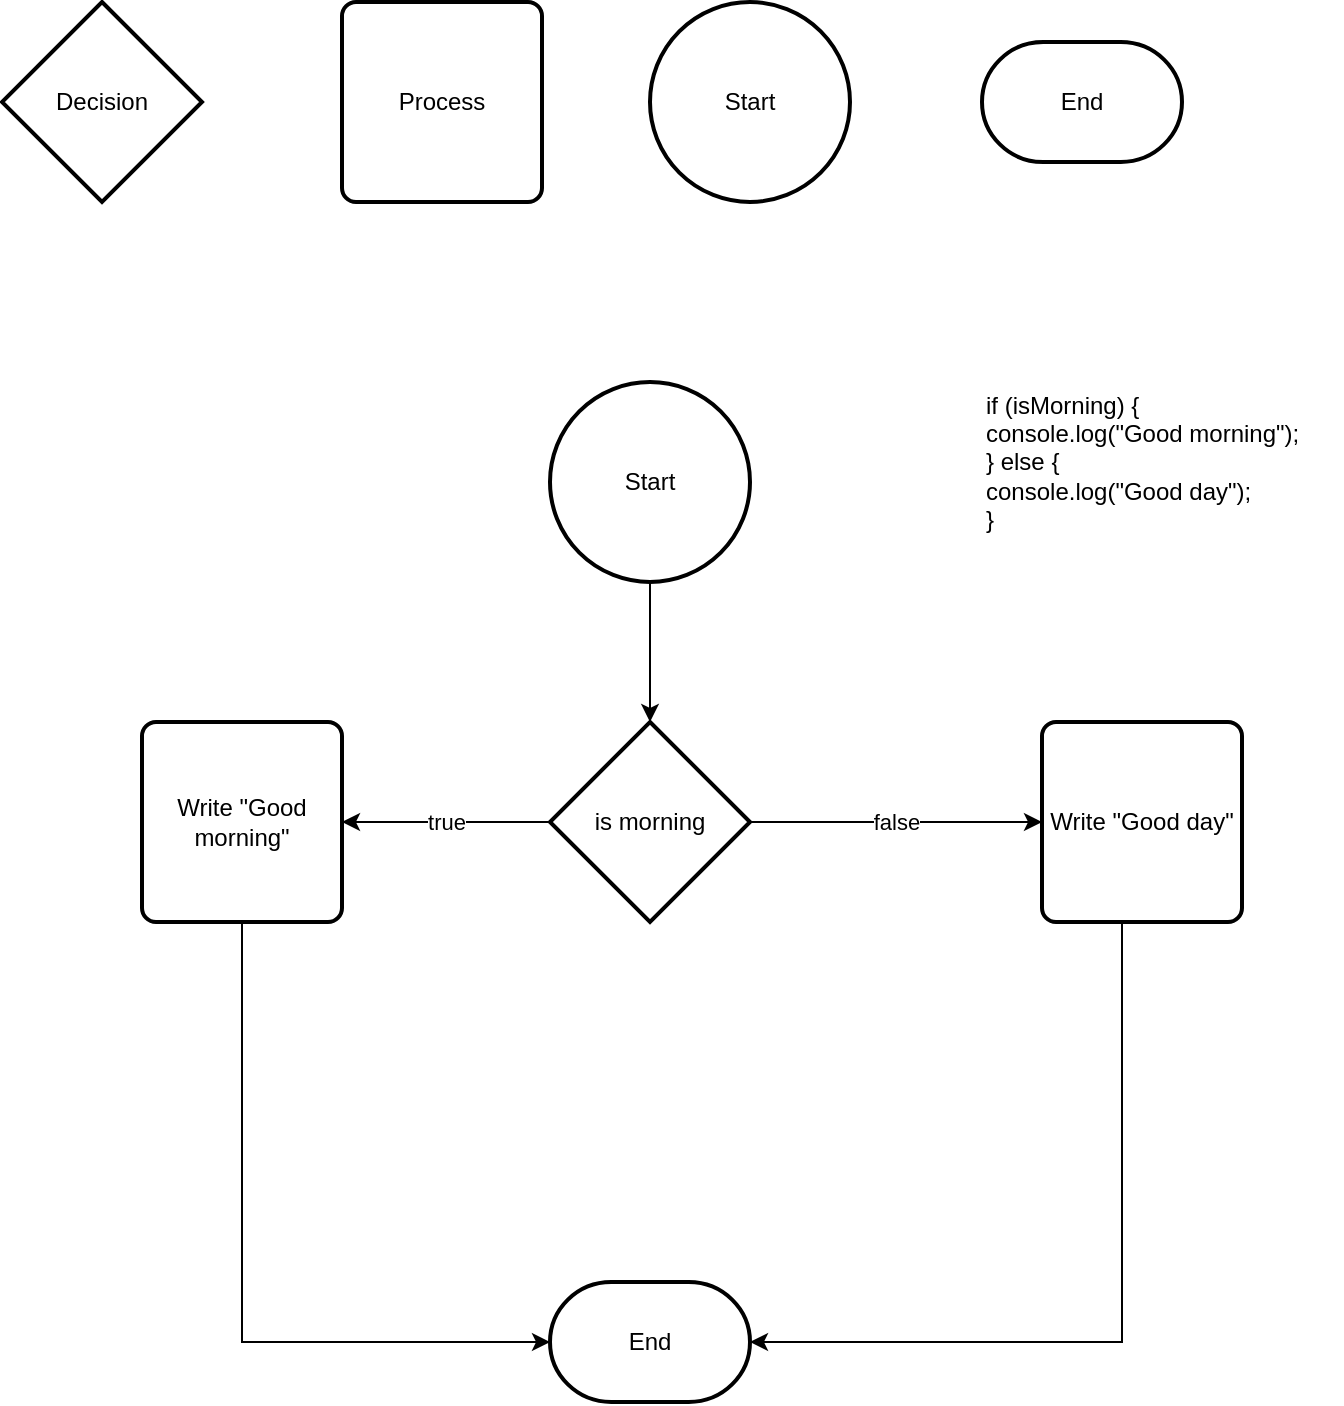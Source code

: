<mxfile version="14.9.0" type="github" pages="4"><diagram id="Y5a2vj_OQzmGsMsnUOmU" name="Say hello"><mxGraphModel dx="1422" dy="781" grid="1" gridSize="10" guides="1" tooltips="1" connect="1" arrows="1" fold="1" page="1" pageScale="1" pageWidth="827" pageHeight="1169" math="0" shadow="0"><root><mxCell id="0"/><mxCell id="1" parent="0"/><mxCell id="wNUS6FdOR8mtn1y2jUmh-1" value="Decision" style="strokeWidth=2;html=1;shape=mxgraph.flowchart.decision;whiteSpace=wrap;" vertex="1" parent="1"><mxGeometry x="40" y="40" width="100" height="100" as="geometry"/></mxCell><mxCell id="wNUS6FdOR8mtn1y2jUmh-2" value="Process" style="rounded=1;whiteSpace=wrap;html=1;absoluteArcSize=1;arcSize=14;strokeWidth=2;" vertex="1" parent="1"><mxGeometry x="210" y="40" width="100" height="100" as="geometry"/></mxCell><mxCell id="wNUS6FdOR8mtn1y2jUmh-4" value="Start" style="strokeWidth=2;html=1;shape=mxgraph.flowchart.start_2;whiteSpace=wrap;" vertex="1" parent="1"><mxGeometry x="364" y="40" width="100" height="100" as="geometry"/></mxCell><mxCell id="wNUS6FdOR8mtn1y2jUmh-5" value="End" style="strokeWidth=2;html=1;shape=mxgraph.flowchart.terminator;whiteSpace=wrap;" vertex="1" parent="1"><mxGeometry x="530" y="60" width="100" height="60" as="geometry"/></mxCell><mxCell id="wNUS6FdOR8mtn1y2jUmh-8" style="edgeStyle=orthogonalEdgeStyle;rounded=0;orthogonalLoop=1;jettySize=auto;html=1;" edge="1" parent="1" source="wNUS6FdOR8mtn1y2jUmh-6" target="wNUS6FdOR8mtn1y2jUmh-7"><mxGeometry relative="1" as="geometry"/></mxCell><mxCell id="wNUS6FdOR8mtn1y2jUmh-6" value="Start" style="strokeWidth=2;html=1;shape=mxgraph.flowchart.start_2;whiteSpace=wrap;" vertex="1" parent="1"><mxGeometry x="314" y="230" width="100" height="100" as="geometry"/></mxCell><mxCell id="wNUS6FdOR8mtn1y2jUmh-10" value="true" style="edgeStyle=orthogonalEdgeStyle;rounded=0;orthogonalLoop=1;jettySize=auto;html=1;entryX=1;entryY=0.5;entryDx=0;entryDy=0;" edge="1" parent="1" source="wNUS6FdOR8mtn1y2jUmh-7" target="wNUS6FdOR8mtn1y2jUmh-9"><mxGeometry relative="1" as="geometry"/></mxCell><mxCell id="wNUS6FdOR8mtn1y2jUmh-13" value="&lt;div&gt;false&lt;/div&gt;" style="edgeStyle=orthogonalEdgeStyle;rounded=0;orthogonalLoop=1;jettySize=auto;html=1;" edge="1" parent="1" source="wNUS6FdOR8mtn1y2jUmh-7" target="wNUS6FdOR8mtn1y2jUmh-12"><mxGeometry relative="1" as="geometry"/></mxCell><mxCell id="wNUS6FdOR8mtn1y2jUmh-7" value="is morning" style="strokeWidth=2;html=1;shape=mxgraph.flowchart.decision;whiteSpace=wrap;" vertex="1" parent="1"><mxGeometry x="314" y="400" width="100" height="100" as="geometry"/></mxCell><mxCell id="wNUS6FdOR8mtn1y2jUmh-15" style="edgeStyle=orthogonalEdgeStyle;rounded=0;orthogonalLoop=1;jettySize=auto;html=1;entryX=0;entryY=0.5;entryDx=0;entryDy=0;entryPerimeter=0;" edge="1" parent="1" source="wNUS6FdOR8mtn1y2jUmh-9" target="wNUS6FdOR8mtn1y2jUmh-14"><mxGeometry relative="1" as="geometry"><Array as="points"><mxPoint x="160" y="710"/></Array></mxGeometry></mxCell><mxCell id="wNUS6FdOR8mtn1y2jUmh-9" value="Write &quot;Good morning&quot;" style="rounded=1;whiteSpace=wrap;html=1;absoluteArcSize=1;arcSize=14;strokeWidth=2;" vertex="1" parent="1"><mxGeometry x="110" y="400" width="100" height="100" as="geometry"/></mxCell><mxCell id="wNUS6FdOR8mtn1y2jUmh-16" style="edgeStyle=orthogonalEdgeStyle;rounded=0;orthogonalLoop=1;jettySize=auto;html=1;entryX=1;entryY=0.5;entryDx=0;entryDy=0;entryPerimeter=0;" edge="1" parent="1" source="wNUS6FdOR8mtn1y2jUmh-12" target="wNUS6FdOR8mtn1y2jUmh-14"><mxGeometry relative="1" as="geometry"><Array as="points"><mxPoint x="600" y="710"/></Array></mxGeometry></mxCell><mxCell id="wNUS6FdOR8mtn1y2jUmh-12" value="Write &quot;Good day&quot;" style="rounded=1;whiteSpace=wrap;html=1;absoluteArcSize=1;arcSize=14;strokeWidth=2;" vertex="1" parent="1"><mxGeometry x="560" y="400" width="100" height="100" as="geometry"/></mxCell><mxCell id="wNUS6FdOR8mtn1y2jUmh-14" value="End" style="strokeWidth=2;html=1;shape=mxgraph.flowchart.terminator;whiteSpace=wrap;" vertex="1" parent="1"><mxGeometry x="314" y="680" width="100" height="60" as="geometry"/></mxCell><mxCell id="ftzjLBgZNZGpAym3wlFw-1" value="&lt;div&gt;if (isMorning) {&lt;/div&gt;&lt;div&gt;console.log(&quot;Good morning&quot;);&lt;/div&gt;&lt;div&gt;} else {&lt;/div&gt;&lt;div&gt;console.log(&quot;Good day&quot;);&lt;/div&gt;&lt;div&gt;}&lt;br&gt;&lt;/div&gt;" style="text;html=1;align=left;verticalAlign=middle;resizable=0;points=[];autosize=1;strokeColor=none;" vertex="1" parent="1"><mxGeometry x="530" y="230" width="180" height="80" as="geometry"/></mxCell></root></mxGraphModel></diagram><diagram name="Buy bread" id="WavWvkCAXRa1i_9AfO5F"><mxGraphModel dx="1422" dy="781" grid="1" gridSize="10" guides="1" tooltips="1" connect="1" arrows="1" fold="1" page="1" pageScale="1" pageWidth="827" pageHeight="1169" math="0" shadow="0"><root><mxCell id="6FgMODrh_we2EhlMn0q0-0"/><mxCell id="6FgMODrh_we2EhlMn0q0-1" parent="6FgMODrh_we2EhlMn0q0-0"/><mxCell id="msH5zjxl-tBevuuSO7mj-2" value="true" style="edgeStyle=orthogonalEdgeStyle;rounded=0;orthogonalLoop=1;jettySize=auto;html=1;" edge="1" parent="6FgMODrh_we2EhlMn0q0-1" source="6FgMODrh_we2EhlMn0q0-2" target="msH5zjxl-tBevuuSO7mj-1"><mxGeometry relative="1" as="geometry"/></mxCell><mxCell id="msH5zjxl-tBevuuSO7mj-3" value="false" style="edgeStyle=orthogonalEdgeStyle;rounded=0;orthogonalLoop=1;jettySize=auto;html=1;entryX=0;entryY=0.5;entryDx=0;entryDy=0;entryPerimeter=0;" edge="1" parent="6FgMODrh_we2EhlMn0q0-1" source="6FgMODrh_we2EhlMn0q0-2" target="6FgMODrh_we2EhlMn0q0-5"><mxGeometry relative="1" as="geometry"/></mxCell><mxCell id="6FgMODrh_we2EhlMn0q0-2" value="Shop has bread" style="strokeWidth=2;html=1;shape=mxgraph.flowchart.decision;whiteSpace=wrap;" vertex="1" parent="6FgMODrh_we2EhlMn0q0-1"><mxGeometry x="330" y="380" width="100" height="100" as="geometry"/></mxCell><mxCell id="6FgMODrh_we2EhlMn0q0-3" value="Process" style="rounded=1;whiteSpace=wrap;html=1;absoluteArcSize=1;arcSize=14;strokeWidth=2;" vertex="1" parent="6FgMODrh_we2EhlMn0q0-1"><mxGeometry x="210" y="40" width="100" height="100" as="geometry"/></mxCell><mxCell id="6FgMODrh_we2EhlMn0q0-4" value="Start" style="strokeWidth=2;html=1;shape=mxgraph.flowchart.start_2;whiteSpace=wrap;" vertex="1" parent="6FgMODrh_we2EhlMn0q0-1"><mxGeometry x="364" y="40" width="100" height="100" as="geometry"/></mxCell><mxCell id="6FgMODrh_we2EhlMn0q0-5" value="End" style="strokeWidth=2;html=1;shape=mxgraph.flowchart.terminator;whiteSpace=wrap;" vertex="1" parent="6FgMODrh_we2EhlMn0q0-1"><mxGeometry x="590" y="400" width="100" height="60" as="geometry"/></mxCell><mxCell id="6FgMODrh_we2EhlMn0q0-17" style="edgeStyle=orthogonalEdgeStyle;rounded=0;orthogonalLoop=1;jettySize=auto;html=1;" edge="1" parent="6FgMODrh_we2EhlMn0q0-1" source="6FgMODrh_we2EhlMn0q0-16" target="6FgMODrh_we2EhlMn0q0-2"><mxGeometry relative="1" as="geometry"/></mxCell><mxCell id="6FgMODrh_we2EhlMn0q0-16" value="Start" style="strokeWidth=2;html=1;shape=mxgraph.flowchart.start_2;whiteSpace=wrap;" vertex="1" parent="6FgMODrh_we2EhlMn0q0-1"><mxGeometry x="330" y="200" width="100" height="100" as="geometry"/></mxCell><mxCell id="msH5zjxl-tBevuuSO7mj-0" value="Decision" style="strokeWidth=2;html=1;shape=mxgraph.flowchart.decision;whiteSpace=wrap;" vertex="1" parent="6FgMODrh_we2EhlMn0q0-1"><mxGeometry x="40" y="40" width="100" height="100" as="geometry"/></mxCell><mxCell id="msH5zjxl-tBevuuSO7mj-4" style="edgeStyle=orthogonalEdgeStyle;rounded=0;orthogonalLoop=1;jettySize=auto;html=1;entryX=0.5;entryY=1;entryDx=0;entryDy=0;entryPerimeter=0;" edge="1" parent="6FgMODrh_we2EhlMn0q0-1" source="msH5zjxl-tBevuuSO7mj-1" target="6FgMODrh_we2EhlMn0q0-2"><mxGeometry relative="1" as="geometry"><Array as="points"><mxPoint x="160" y="570"/><mxPoint x="380" y="570"/></Array></mxGeometry></mxCell><mxCell id="msH5zjxl-tBevuuSO7mj-1" value="Buy 1 piece of bread" style="rounded=1;whiteSpace=wrap;html=1;absoluteArcSize=1;arcSize=14;strokeWidth=2;" vertex="1" parent="6FgMODrh_we2EhlMn0q0-1"><mxGeometry x="100" y="380" width="100" height="100" as="geometry"/></mxCell><mxCell id="7EnZ2ab179CBCZkg-KlF-0" value="End" style="strokeWidth=2;html=1;shape=mxgraph.flowchart.terminator;whiteSpace=wrap;" vertex="1" parent="6FgMODrh_we2EhlMn0q0-1"><mxGeometry x="540" y="60" width="100" height="60" as="geometry"/></mxCell><mxCell id="7EnZ2ab179CBCZkg-KlF-1" value="&lt;div&gt;while (shop.hasBread()) {&lt;/div&gt;&lt;div&gt;buyOnePieceOfBread();&lt;br&gt;&lt;/div&gt;&lt;div&gt;}&lt;br&gt;&lt;/div&gt;" style="text;html=1;align=left;verticalAlign=middle;resizable=0;points=[];autosize=1;strokeColor=none;" vertex="1" parent="6FgMODrh_we2EhlMn0q0-1"><mxGeometry x="540" y="175" width="160" height="50" as="geometry"/></mxCell></root></mxGraphModel></diagram><diagram name="Line of stars" id="p4W7nrzcCYBFfy-iRy0a"><mxGraphModel dx="1422" dy="781" grid="1" gridSize="10" guides="1" tooltips="1" connect="1" arrows="1" fold="1" page="1" pageScale="1" pageWidth="827" pageHeight="1169" math="0" shadow="0"><root><mxCell id="DqWse3bgvRG8Bnr3TOvx-0"/><mxCell id="DqWse3bgvRG8Bnr3TOvx-1" parent="DqWse3bgvRG8Bnr3TOvx-0"/><mxCell id="DqWse3bgvRG8Bnr3TOvx-2" value="true" style="edgeStyle=orthogonalEdgeStyle;rounded=0;orthogonalLoop=1;jettySize=auto;html=1;" edge="1" parent="DqWse3bgvRG8Bnr3TOvx-1" source="DqWse3bgvRG8Bnr3TOvx-4" target="DqWse3bgvRG8Bnr3TOvx-12"><mxGeometry relative="1" as="geometry"/></mxCell><mxCell id="DqWse3bgvRG8Bnr3TOvx-3" value="false" style="edgeStyle=orthogonalEdgeStyle;rounded=0;orthogonalLoop=1;jettySize=auto;html=1;entryX=0;entryY=0.5;entryDx=0;entryDy=0;entryPerimeter=0;" edge="1" parent="DqWse3bgvRG8Bnr3TOvx-1" source="DqWse3bgvRG8Bnr3TOvx-4" target="DqWse3bgvRG8Bnr3TOvx-7"><mxGeometry relative="1" as="geometry"/></mxCell><mxCell id="DqWse3bgvRG8Bnr3TOvx-4" value="counter &amp;lt; 10" style="strokeWidth=2;html=1;shape=mxgraph.flowchart.decision;whiteSpace=wrap;" vertex="1" parent="DqWse3bgvRG8Bnr3TOvx-1"><mxGeometry x="330" y="550" width="100" height="100" as="geometry"/></mxCell><mxCell id="jE8JfjqD0nyGsPPF13w--1" value="" style="edgeStyle=orthogonalEdgeStyle;rounded=0;orthogonalLoop=1;jettySize=auto;html=1;" edge="1" parent="DqWse3bgvRG8Bnr3TOvx-1" source="DqWse3bgvRG8Bnr3TOvx-5" target="DqWse3bgvRG8Bnr3TOvx-4"><mxGeometry relative="1" as="geometry"/></mxCell><mxCell id="DqWse3bgvRG8Bnr3TOvx-5" value="Initialise counter to 0" style="rounded=1;whiteSpace=wrap;html=1;absoluteArcSize=1;arcSize=14;strokeWidth=2;" vertex="1" parent="DqWse3bgvRG8Bnr3TOvx-1"><mxGeometry x="330" y="360" width="100" height="100" as="geometry"/></mxCell><mxCell id="DqWse3bgvRG8Bnr3TOvx-6" value="Start" style="strokeWidth=2;html=1;shape=mxgraph.flowchart.start_2;whiteSpace=wrap;" vertex="1" parent="DqWse3bgvRG8Bnr3TOvx-1"><mxGeometry x="364" y="40" width="100" height="100" as="geometry"/></mxCell><mxCell id="DqWse3bgvRG8Bnr3TOvx-7" value="End" style="strokeWidth=2;html=1;shape=mxgraph.flowchart.terminator;whiteSpace=wrap;" vertex="1" parent="DqWse3bgvRG8Bnr3TOvx-1"><mxGeometry x="590" y="570" width="100" height="60" as="geometry"/></mxCell><mxCell id="DqWse3bgvRG8Bnr3TOvx-8" style="edgeStyle=orthogonalEdgeStyle;rounded=0;orthogonalLoop=1;jettySize=auto;html=1;" edge="1" parent="DqWse3bgvRG8Bnr3TOvx-1" source="DqWse3bgvRG8Bnr3TOvx-9"><mxGeometry relative="1" as="geometry"><mxPoint x="380" y="360" as="targetPoint"/></mxGeometry></mxCell><mxCell id="DqWse3bgvRG8Bnr3TOvx-9" value="Start" style="strokeWidth=2;html=1;shape=mxgraph.flowchart.start_2;whiteSpace=wrap;" vertex="1" parent="DqWse3bgvRG8Bnr3TOvx-1"><mxGeometry x="330" y="200" width="100" height="100" as="geometry"/></mxCell><mxCell id="DqWse3bgvRG8Bnr3TOvx-10" value="Decision" style="strokeWidth=2;html=1;shape=mxgraph.flowchart.decision;whiteSpace=wrap;" vertex="1" parent="DqWse3bgvRG8Bnr3TOvx-1"><mxGeometry x="40" y="40" width="100" height="100" as="geometry"/></mxCell><mxCell id="jE8JfjqD0nyGsPPF13w--4" value="" style="edgeStyle=orthogonalEdgeStyle;rounded=0;orthogonalLoop=1;jettySize=auto;html=1;" edge="1" parent="DqWse3bgvRG8Bnr3TOvx-1" source="DqWse3bgvRG8Bnr3TOvx-12" target="jE8JfjqD0nyGsPPF13w--3"><mxGeometry relative="1" as="geometry"/></mxCell><mxCell id="DqWse3bgvRG8Bnr3TOvx-12" value="write one *" style="rounded=1;whiteSpace=wrap;html=1;absoluteArcSize=1;arcSize=14;strokeWidth=2;" vertex="1" parent="DqWse3bgvRG8Bnr3TOvx-1"><mxGeometry x="100" y="550" width="100" height="100" as="geometry"/></mxCell><mxCell id="DqWse3bgvRG8Bnr3TOvx-13" value="End" style="strokeWidth=2;html=1;shape=mxgraph.flowchart.terminator;whiteSpace=wrap;" vertex="1" parent="DqWse3bgvRG8Bnr3TOvx-1"><mxGeometry x="540" y="60" width="100" height="60" as="geometry"/></mxCell><mxCell id="DqWse3bgvRG8Bnr3TOvx-14" value="&lt;div&gt;let counter = 0;&lt;br&gt;&lt;/div&gt;&lt;div&gt;while (counter &amp;lt; 10) {&lt;/div&gt;&lt;div&gt;console.log('*');&lt;/div&gt;&lt;div&gt;counter = counter + 1;&lt;br&gt;&lt;/div&gt;&lt;div&gt;}&lt;br&gt;&lt;/div&gt;" style="text;html=1;align=left;verticalAlign=middle;resizable=0;points=[];autosize=1;strokeColor=none;" vertex="1" parent="DqWse3bgvRG8Bnr3TOvx-1"><mxGeometry x="540" y="160" width="130" height="80" as="geometry"/></mxCell><mxCell id="jE8JfjqD0nyGsPPF13w--2" value="Process" style="rounded=1;whiteSpace=wrap;html=1;absoluteArcSize=1;arcSize=14;strokeWidth=2;" vertex="1" parent="DqWse3bgvRG8Bnr3TOvx-1"><mxGeometry x="200" y="40" width="100" height="100" as="geometry"/></mxCell><mxCell id="jE8JfjqD0nyGsPPF13w--5" style="edgeStyle=orthogonalEdgeStyle;rounded=0;orthogonalLoop=1;jettySize=auto;html=1;entryX=0.5;entryY=1;entryDx=0;entryDy=0;entryPerimeter=0;" edge="1" parent="DqWse3bgvRG8Bnr3TOvx-1" source="jE8JfjqD0nyGsPPF13w--3" target="DqWse3bgvRG8Bnr3TOvx-4"><mxGeometry relative="1" as="geometry"/></mxCell><mxCell id="jE8JfjqD0nyGsPPF13w--3" value="Increment the counter by 1" style="rounded=1;whiteSpace=wrap;html=1;absoluteArcSize=1;arcSize=14;strokeWidth=2;" vertex="1" parent="DqWse3bgvRG8Bnr3TOvx-1"><mxGeometry x="100" y="740" width="100" height="100" as="geometry"/></mxCell></root></mxGraphModel></diagram><diagram id="r1QrRiqv8Yw6g9XOdqj7" name="Stardash"><mxGraphModel dx="1422" dy="781" grid="1" gridSize="10" guides="1" tooltips="1" connect="1" arrows="1" fold="1" page="1" pageScale="1" pageWidth="827" pageHeight="1169" math="0" shadow="0"><root><mxCell id="m4nPwGEj-3W61fiVQZei-0"/><mxCell id="m4nPwGEj-3W61fiVQZei-1" parent="m4nPwGEj-3W61fiVQZei-0"/><mxCell id="yTi6UgXoOPObckNXC-Yf-0" value="true" style="edgeStyle=orthogonalEdgeStyle;rounded=0;orthogonalLoop=1;jettySize=auto;html=1;entryX=0.5;entryY=0;entryDx=0;entryDy=0;entryPerimeter=0;" edge="1" parent="m4nPwGEj-3W61fiVQZei-1" source="yTi6UgXoOPObckNXC-Yf-2" target="yTi6UgXoOPObckNXC-Yf-17"><mxGeometry relative="1" as="geometry"><mxPoint x="250" y="570" as="targetPoint"/></mxGeometry></mxCell><mxCell id="yTi6UgXoOPObckNXC-Yf-1" value="false" style="edgeStyle=orthogonalEdgeStyle;rounded=0;orthogonalLoop=1;jettySize=auto;html=1;entryX=0;entryY=0.5;entryDx=0;entryDy=0;entryPerimeter=0;" edge="1" parent="m4nPwGEj-3W61fiVQZei-1" source="yTi6UgXoOPObckNXC-Yf-2" target="yTi6UgXoOPObckNXC-Yf-6"><mxGeometry relative="1" as="geometry"/></mxCell><mxCell id="yTi6UgXoOPObckNXC-Yf-2" value="counter &amp;lt; 10" style="strokeWidth=2;html=1;shape=mxgraph.flowchart.decision;whiteSpace=wrap;" vertex="1" parent="m4nPwGEj-3W61fiVQZei-1"><mxGeometry x="330" y="550" width="100" height="100" as="geometry"/></mxCell><mxCell id="yTi6UgXoOPObckNXC-Yf-3" value="" style="edgeStyle=orthogonalEdgeStyle;rounded=0;orthogonalLoop=1;jettySize=auto;html=1;" edge="1" parent="m4nPwGEj-3W61fiVQZei-1" source="yTi6UgXoOPObckNXC-Yf-4" target="yTi6UgXoOPObckNXC-Yf-2"><mxGeometry relative="1" as="geometry"/></mxCell><mxCell id="yTi6UgXoOPObckNXC-Yf-4" value="Initialise counter to 0" style="rounded=1;whiteSpace=wrap;html=1;absoluteArcSize=1;arcSize=14;strokeWidth=2;" vertex="1" parent="m4nPwGEj-3W61fiVQZei-1"><mxGeometry x="330" y="360" width="100" height="100" as="geometry"/></mxCell><mxCell id="yTi6UgXoOPObckNXC-Yf-5" value="Start" style="strokeWidth=2;html=1;shape=mxgraph.flowchart.start_2;whiteSpace=wrap;" vertex="1" parent="m4nPwGEj-3W61fiVQZei-1"><mxGeometry x="364" y="40" width="100" height="100" as="geometry"/></mxCell><mxCell id="yTi6UgXoOPObckNXC-Yf-6" value="End" style="strokeWidth=2;html=1;shape=mxgraph.flowchart.terminator;whiteSpace=wrap;" vertex="1" parent="m4nPwGEj-3W61fiVQZei-1"><mxGeometry x="590" y="570" width="100" height="60" as="geometry"/></mxCell><mxCell id="yTi6UgXoOPObckNXC-Yf-7" style="edgeStyle=orthogonalEdgeStyle;rounded=0;orthogonalLoop=1;jettySize=auto;html=1;" edge="1" parent="m4nPwGEj-3W61fiVQZei-1" source="yTi6UgXoOPObckNXC-Yf-8"><mxGeometry relative="1" as="geometry"><mxPoint x="380" y="360" as="targetPoint"/></mxGeometry></mxCell><mxCell id="yTi6UgXoOPObckNXC-Yf-8" value="Start" style="strokeWidth=2;html=1;shape=mxgraph.flowchart.start_2;whiteSpace=wrap;" vertex="1" parent="m4nPwGEj-3W61fiVQZei-1"><mxGeometry x="330" y="200" width="100" height="100" as="geometry"/></mxCell><mxCell id="yTi6UgXoOPObckNXC-Yf-9" value="Decision" style="strokeWidth=2;html=1;shape=mxgraph.flowchart.decision;whiteSpace=wrap;" vertex="1" parent="m4nPwGEj-3W61fiVQZei-1"><mxGeometry x="40" y="40" width="100" height="100" as="geometry"/></mxCell><mxCell id="yTi6UgXoOPObckNXC-Yf-10" value="" style="edgeStyle=orthogonalEdgeStyle;rounded=0;orthogonalLoop=1;jettySize=auto;html=1;exitX=0.5;exitY=1;exitDx=0;exitDy=0;entryX=0;entryY=0.5;entryDx=0;entryDy=0;" edge="1" parent="m4nPwGEj-3W61fiVQZei-1" source="yTi6UgXoOPObckNXC-Yf-11" target="yTi6UgXoOPObckNXC-Yf-16"><mxGeometry relative="1" as="geometry"/></mxCell><mxCell id="yTi6UgXoOPObckNXC-Yf-11" value="write one -" style="rounded=1;whiteSpace=wrap;html=1;absoluteArcSize=1;arcSize=14;strokeWidth=2;" vertex="1" parent="m4nPwGEj-3W61fiVQZei-1"><mxGeometry x="10" y="890" width="100" height="100" as="geometry"/></mxCell><mxCell id="yTi6UgXoOPObckNXC-Yf-12" value="End" style="strokeWidth=2;html=1;shape=mxgraph.flowchart.terminator;whiteSpace=wrap;" vertex="1" parent="m4nPwGEj-3W61fiVQZei-1"><mxGeometry x="540" y="60" width="100" height="60" as="geometry"/></mxCell><mxCell id="yTi6UgXoOPObckNXC-Yf-13" value="&lt;div&gt;let counter = 0;&lt;br&gt;&lt;/div&gt;&lt;div&gt;while (counter &amp;lt; 10) {&lt;/div&gt;&lt;div&gt;console.log('*');&lt;/div&gt;&lt;div&gt;counter = counter + 1;&lt;br&gt;&lt;/div&gt;&lt;div&gt;}&lt;br&gt;&lt;/div&gt;" style="text;html=1;align=left;verticalAlign=middle;resizable=0;points=[];autosize=1;strokeColor=none;" vertex="1" parent="m4nPwGEj-3W61fiVQZei-1"><mxGeometry x="540" y="160" width="130" height="80" as="geometry"/></mxCell><mxCell id="yTi6UgXoOPObckNXC-Yf-14" value="Process" style="rounded=1;whiteSpace=wrap;html=1;absoluteArcSize=1;arcSize=14;strokeWidth=2;" vertex="1" parent="m4nPwGEj-3W61fiVQZei-1"><mxGeometry x="200" y="40" width="100" height="100" as="geometry"/></mxCell><mxCell id="yTi6UgXoOPObckNXC-Yf-15" style="edgeStyle=orthogonalEdgeStyle;rounded=0;orthogonalLoop=1;jettySize=auto;html=1;entryX=0.5;entryY=1;entryDx=0;entryDy=0;entryPerimeter=0;" edge="1" parent="m4nPwGEj-3W61fiVQZei-1" source="yTi6UgXoOPObckNXC-Yf-16" target="yTi6UgXoOPObckNXC-Yf-2"><mxGeometry relative="1" as="geometry"/></mxCell><mxCell id="yTi6UgXoOPObckNXC-Yf-16" value="Increment the counter by 1" style="rounded=1;whiteSpace=wrap;html=1;absoluteArcSize=1;arcSize=14;strokeWidth=2;" vertex="1" parent="m4nPwGEj-3W61fiVQZei-1"><mxGeometry x="150" y="1090" width="100" height="100" as="geometry"/></mxCell><mxCell id="yTi6UgXoOPObckNXC-Yf-18" value="true" style="edgeStyle=orthogonalEdgeStyle;rounded=0;orthogonalLoop=1;jettySize=auto;html=1;entryX=0.5;entryY=0;entryDx=0;entryDy=0;exitX=0;exitY=0.5;exitDx=0;exitDy=0;exitPerimeter=0;" edge="1" parent="m4nPwGEj-3W61fiVQZei-1" source="yTi6UgXoOPObckNXC-Yf-17" target="yTi6UgXoOPObckNXC-Yf-11"><mxGeometry relative="1" as="geometry"><Array as="points"><mxPoint x="60" y="700"/></Array></mxGeometry></mxCell><mxCell id="yTi6UgXoOPObckNXC-Yf-20" value="false" style="edgeStyle=orthogonalEdgeStyle;rounded=0;orthogonalLoop=1;jettySize=auto;html=1;entryX=0.5;entryY=0;entryDx=0;entryDy=0;" edge="1" parent="m4nPwGEj-3W61fiVQZei-1" source="yTi6UgXoOPObckNXC-Yf-17" target="yTi6UgXoOPObckNXC-Yf-19"><mxGeometry relative="1" as="geometry"/></mxCell><mxCell id="yTi6UgXoOPObckNXC-Yf-17" value="counter is odd" style="strokeWidth=2;html=1;shape=mxgraph.flowchart.decision;whiteSpace=wrap;" vertex="1" parent="m4nPwGEj-3W61fiVQZei-1"><mxGeometry x="130" y="650" width="100" height="100" as="geometry"/></mxCell><mxCell id="yTi6UgXoOPObckNXC-Yf-21" style="edgeStyle=orthogonalEdgeStyle;rounded=0;orthogonalLoop=1;jettySize=auto;html=1;entryX=0.5;entryY=0;entryDx=0;entryDy=0;" edge="1" parent="m4nPwGEj-3W61fiVQZei-1" source="yTi6UgXoOPObckNXC-Yf-19" target="yTi6UgXoOPObckNXC-Yf-16"><mxGeometry relative="1" as="geometry"/></mxCell><mxCell id="yTi6UgXoOPObckNXC-Yf-19" value="&lt;div&gt;write one *&lt;/div&gt;" style="rounded=1;whiteSpace=wrap;html=1;absoluteArcSize=1;arcSize=14;strokeWidth=2;" vertex="1" parent="m4nPwGEj-3W61fiVQZei-1"><mxGeometry x="250" y="880" width="100" height="100" as="geometry"/></mxCell></root></mxGraphModel></diagram></mxfile>